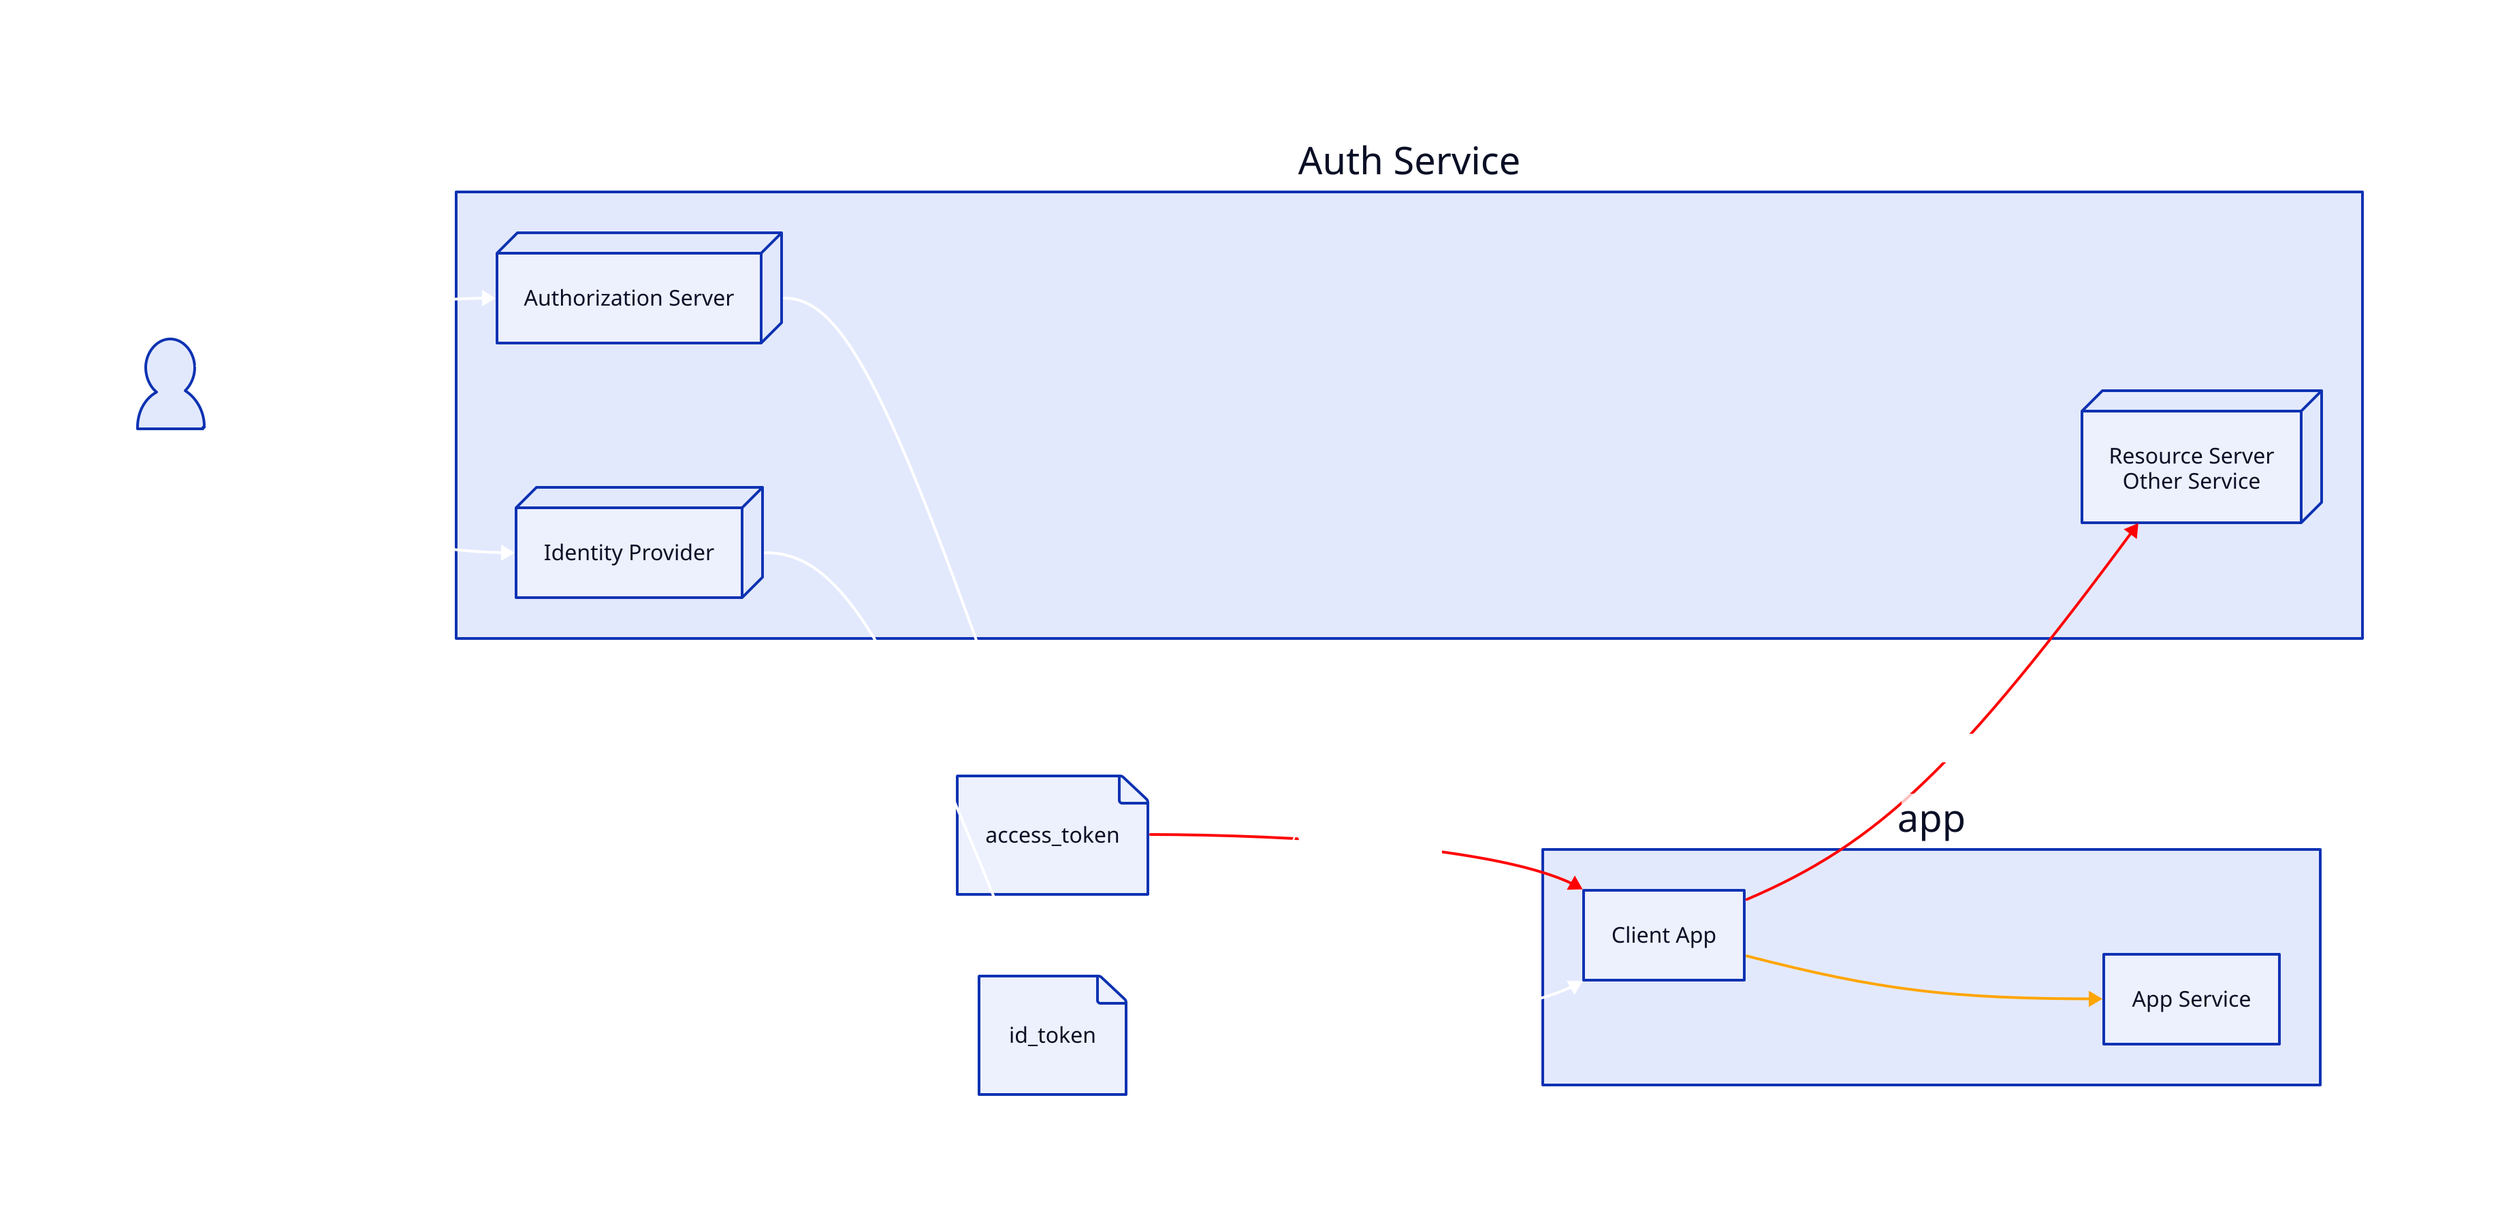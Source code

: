 direction: right

app: {
  client: {
    label: Client App
  }

  service: {
    label: App Service
  }

  client -> service: {
    style: {
      stroke: 'orange'
    }
  }
}

authSv: {
  label: Auth Service
  az: {
    label: Authorization Server
    style: {
      3d: true
    }
  }

  idp: {
    label: Identity Provider
    style: {
      3d: true
    }
  }

  rs: {
    label: Resource Server\nOther Service
    style: {
      3d: true
    }
  }
}

user: {
  label: User
  shape: person
  style: {
    font-color: 'white'
  }
}

id_token: {
  shape: page
}

access_token: {
  shape: page
}

user -> authSv.az -> access_token: {
  style: {
    stroke: 'white'
    font-color: 'white'
  }
}
user -> authSv.idp -> id_token: {
  style: {
    stroke: 'white'
    font-color: 'white'
  }
}

access_token -> app.client -> authSv.rs: Access resource {
  style: {
    stroke: 'red'
    font-color: 'white'
  }
}
id_token -> app.client: identity info {
  style: {
    stroke: 'white'
    font-color: 'white'
  }
}

